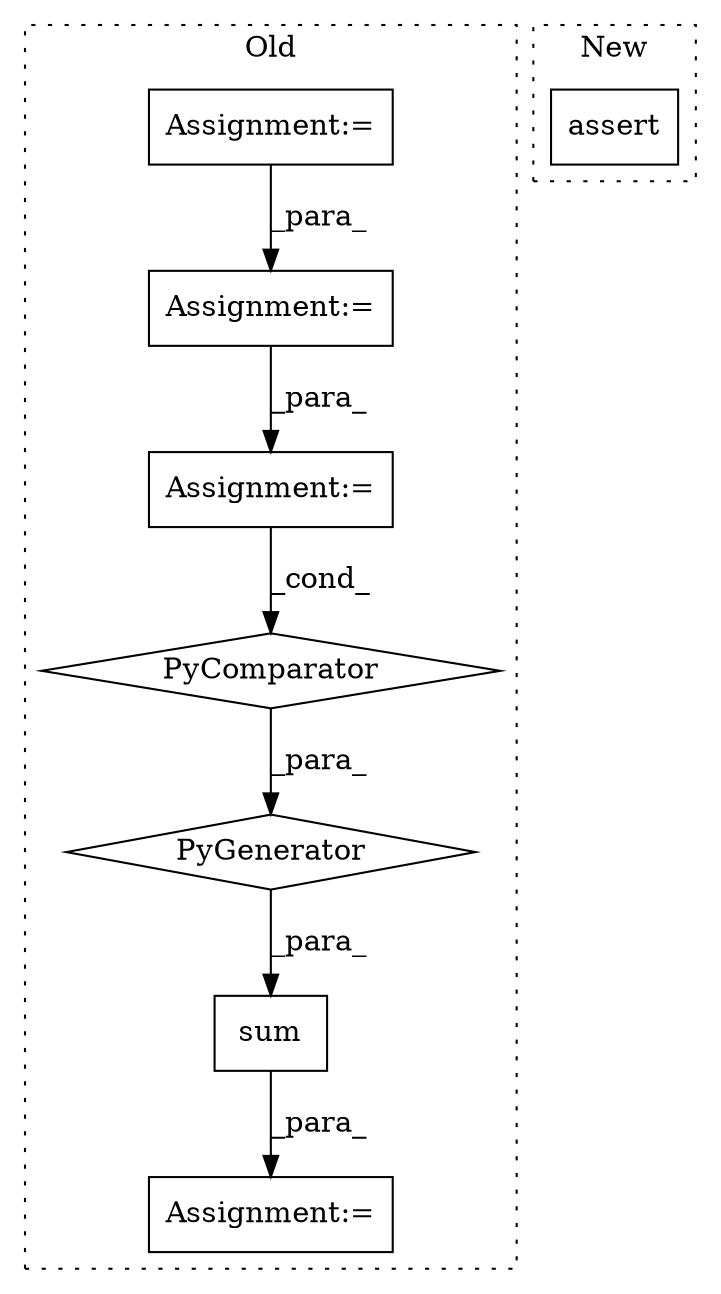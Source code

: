 digraph G {
subgraph cluster0 {
1 [label="PyGenerator" a="107" s="427" l="138" shape="diamond"];
3 [label="PyComparator" a="113" s="506" l="53" shape="diamond"];
4 [label="Assignment:=" a="7" s="506" l="53" shape="box"];
5 [label="Assignment:=" a="7" s="413" l="1" shape="box"];
6 [label="Assignment:=" a="7" s="388" l="1" shape="box"];
7 [label="sum" a="32" s="414,565" l="13,-3" shape="box"];
8 [label="Assignment:=" a="7" s="356" l="1" shape="box"];
label = "Old";
style="dotted";
}
subgraph cluster1 {
2 [label="assert" a="6" s="3800" l="7" shape="box"];
label = "New";
style="dotted";
}
1 -> 7 [label="_para_"];
3 -> 1 [label="_para_"];
4 -> 3 [label="_cond_"];
6 -> 4 [label="_para_"];
7 -> 5 [label="_para_"];
8 -> 6 [label="_para_"];
}